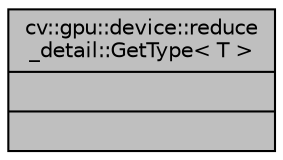 digraph "cv::gpu::device::reduce_detail::GetType&lt; T &gt;"
{
 // LATEX_PDF_SIZE
  edge [fontname="Helvetica",fontsize="10",labelfontname="Helvetica",labelfontsize="10"];
  node [fontname="Helvetica",fontsize="10",shape=record];
  Node1 [label="{cv::gpu::device::reduce\l_detail::GetType\< T \>\n||}",height=0.2,width=0.4,color="black", fillcolor="grey75", style="filled", fontcolor="black",tooltip=" "];
}
